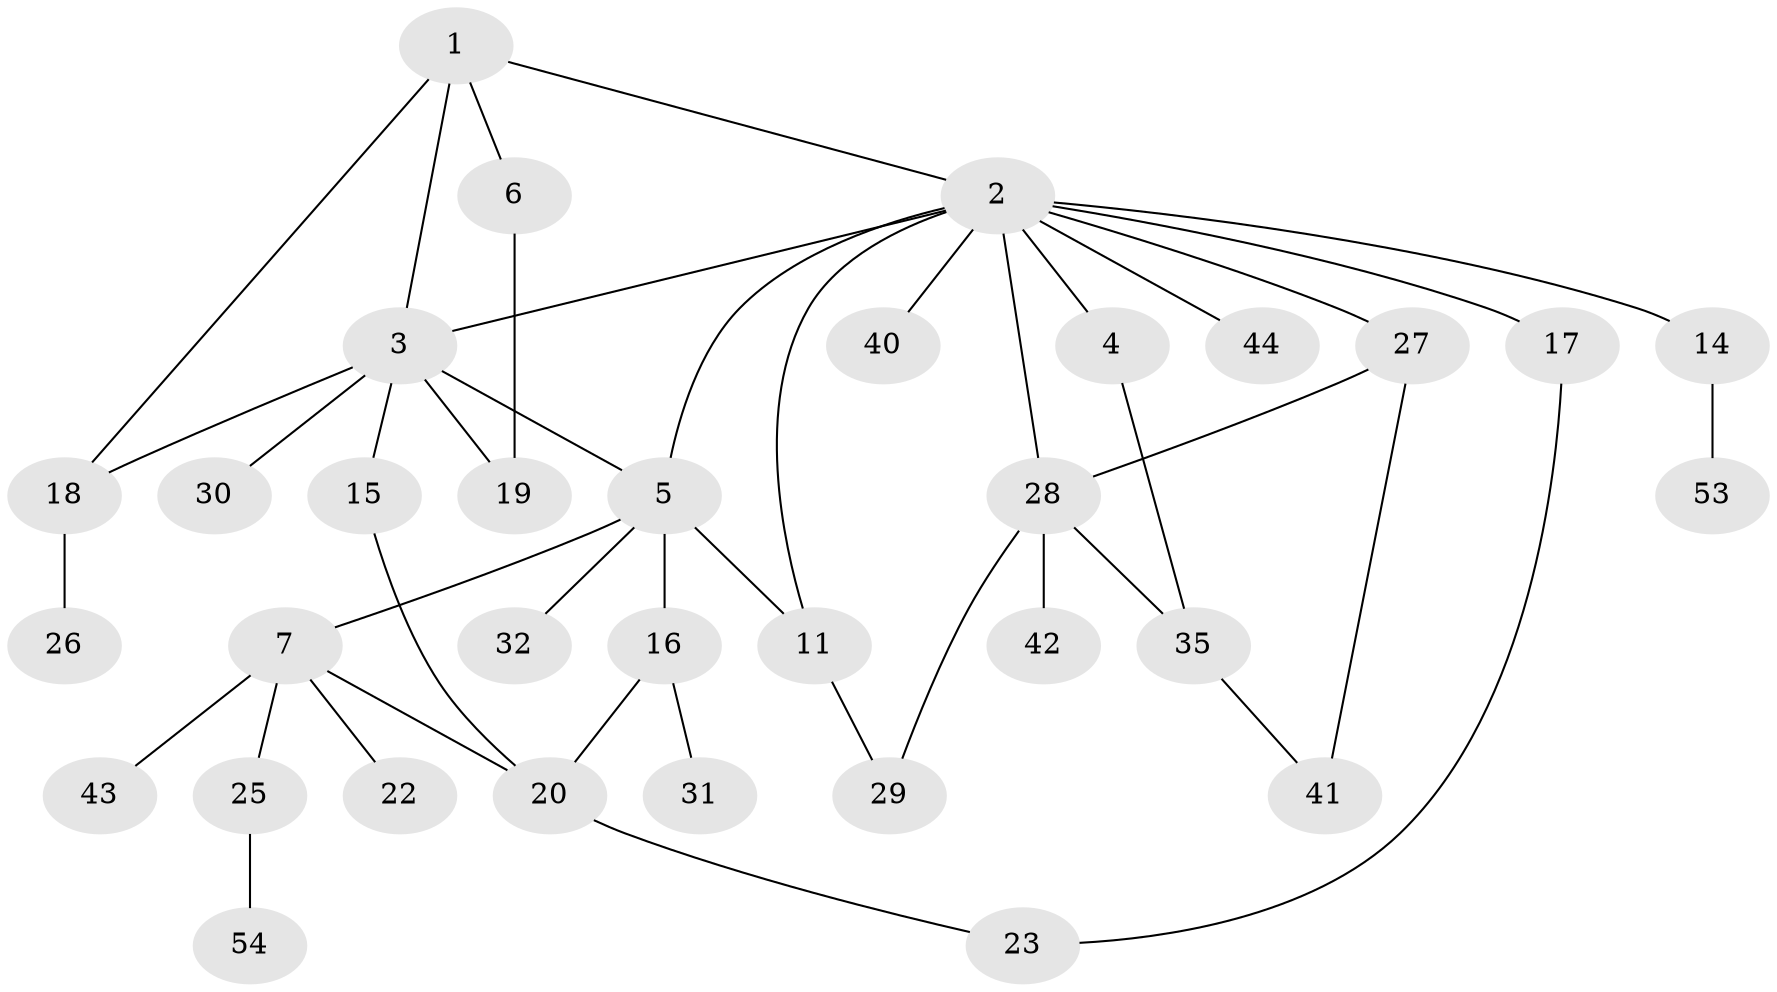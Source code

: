 // original degree distribution, {4: 0.03636363636363636, 7: 0.05454545454545454, 2: 0.43636363636363634, 6: 0.01818181818181818, 5: 0.03636363636363636, 1: 0.2727272727272727, 3: 0.14545454545454545}
// Generated by graph-tools (version 1.1) at 2025/17/03/04/25 18:17:08]
// undirected, 33 vertices, 44 edges
graph export_dot {
graph [start="1"]
  node [color=gray90,style=filled];
  1;
  2 [super="+34+8+12"];
  3 [super="+10"];
  4;
  5;
  6 [super="+21"];
  7 [super="+9+24"];
  11 [super="+33"];
  14;
  15;
  16;
  17;
  18;
  19 [super="+38"];
  20 [super="+36"];
  22;
  23 [super="+39"];
  25;
  26;
  27;
  28;
  29 [super="+46"];
  30;
  31 [super="+48"];
  32;
  35;
  40;
  41;
  42;
  43 [super="+45"];
  44;
  53;
  54;
  1 -- 2;
  1 -- 6;
  1 -- 18;
  1 -- 3;
  2 -- 3;
  2 -- 4;
  2 -- 44;
  2 -- 5;
  2 -- 40;
  2 -- 11;
  2 -- 14;
  2 -- 17;
  2 -- 27;
  2 -- 28;
  3 -- 5;
  3 -- 15;
  3 -- 19;
  3 -- 30;
  3 -- 18;
  4 -- 35;
  5 -- 7;
  5 -- 11;
  5 -- 16;
  5 -- 32;
  6 -- 19;
  7 -- 22;
  7 -- 43;
  7 -- 25;
  7 -- 20;
  11 -- 29;
  14 -- 53;
  15 -- 20;
  16 -- 31;
  16 -- 20;
  17 -- 23;
  18 -- 26;
  20 -- 23;
  25 -- 54;
  27 -- 28;
  27 -- 41;
  28 -- 29;
  28 -- 42;
  28 -- 35;
  35 -- 41;
}
